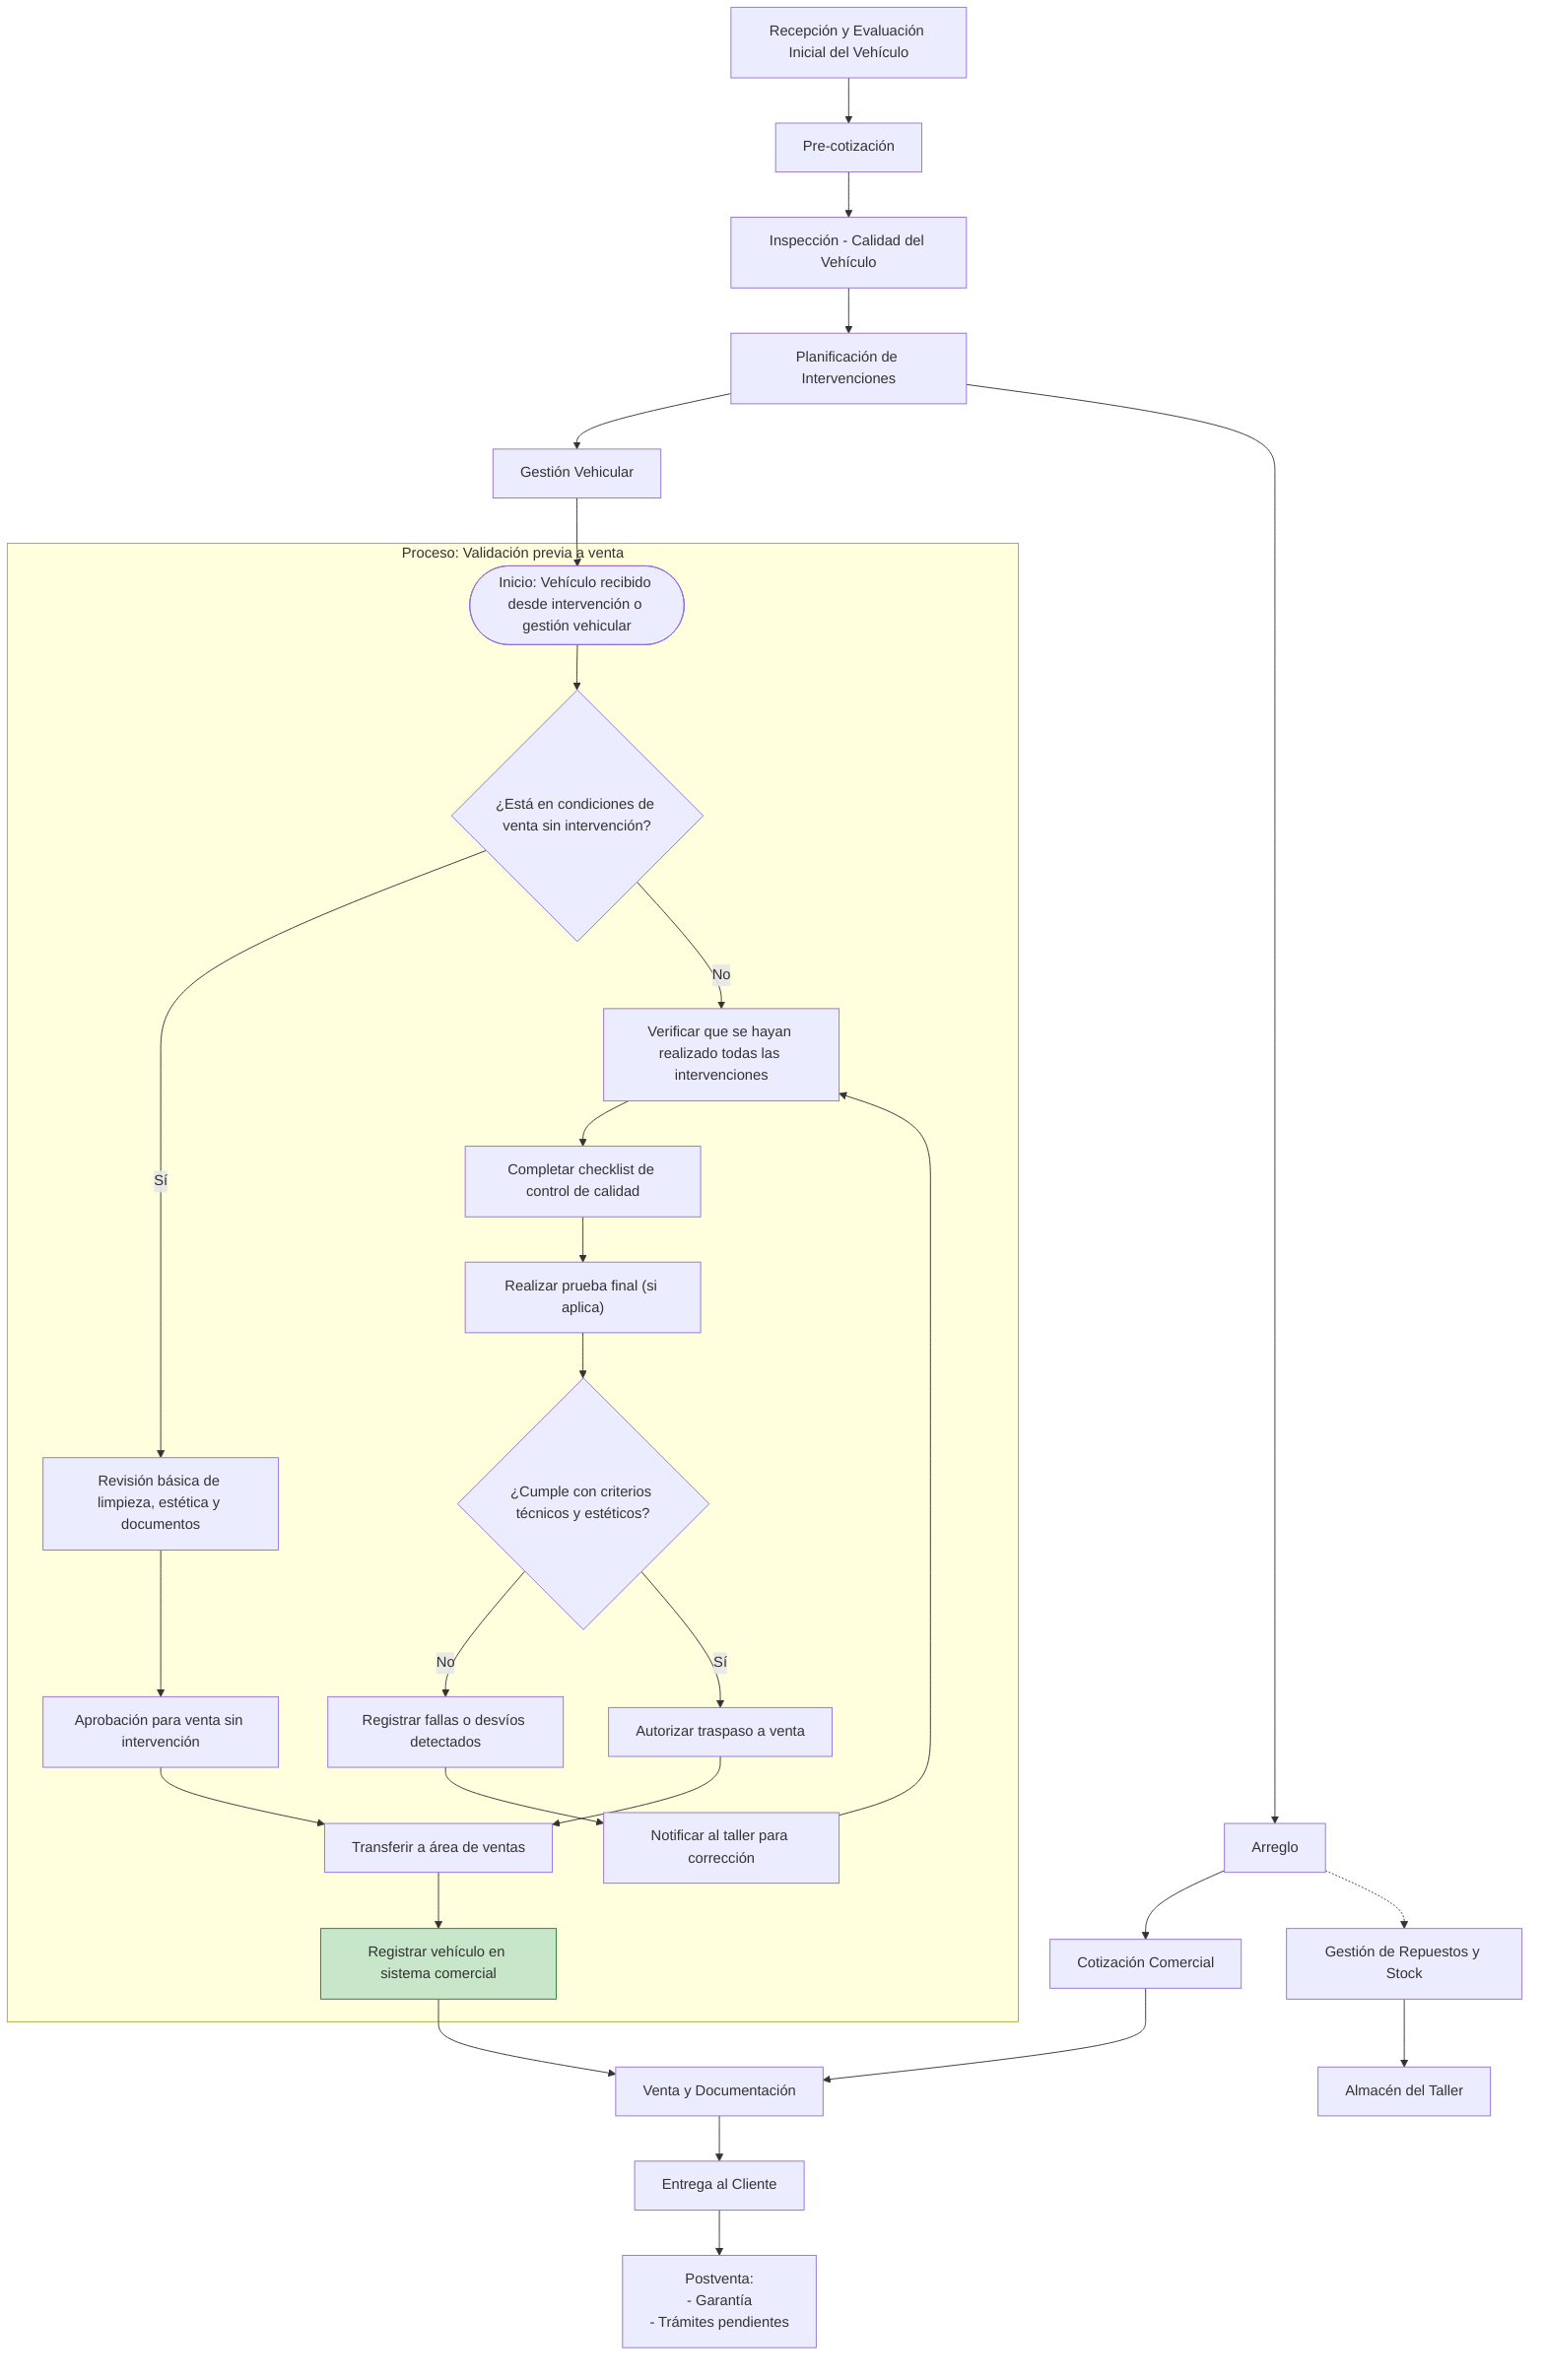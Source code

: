 flowchart TD
  %% Definición de estilos
  classDef fin_exito fill:#c8e6c9,stroke:#2e7d32;
  classDef fin_error fill:#ffcdd2,stroke:#c62828;

  %% Mapa de procesos central
  REC["Recepción y Evaluación Inicial del Vehículo"]
  PRE["Pre-cotización"]
  CAL1["Inspección - Calidad del Vehículo"]
  PLAN["Planificación de Intervenciones"]
  GEST["Gestión Vehicular"]
  TALLER["Arreglo"]
  COT["Cotización Comercial"]
  VTA["Venta y Documentación"]
  ENT["Entrega al Cliente"]
  POSV["Postventa:<br/>- Garantía<br/>- Trámites pendientes"]
  REP["Gestión de Repuestos y Stock"]
  ALM["Almacén del Taller"]

  REC --> PRE --> CAL1 --> PLAN
  PLAN --> GEST
  PLAN --> TALLER
  TALLER --> COT
  COT --> VTA --> ENT --> POSV

  %% Conexiones de soporte
  TALLER -.-> REP
  REP --> ALM

  %% Subproceso P4: Validación previa a venta (desde Gestión Vehicular)
  subgraph P4["Proceso: Validación previa a venta"]
    P4_Start(["Inicio: Vehículo recibido desde intervención o gestión vehicular"])
    P4_Start --> P4_Rentable{"¿Está en condiciones de venta sin intervención?"}

    %% Ruta directa
    P4_Rentable -- Sí --> P4_RevisarBasico["Revisión básica de limpieza, estética y documentos"]
    P4_RevisarBasico --> P4_AprobarDirecto["Aprobación para venta sin intervención"]
    P4_AprobarDirecto --> P4_Transferir["Transferir a área de ventas"]
    P4_Transferir --> P4_Registrar["Registrar vehículo en sistema comercial"]
    class P4_Registrar fin_exito

    %% Ruta de corrección
    P4_Rentable -- No --> P4_VerificarInt["Verificar que se hayan realizado todas las intervenciones"]
    P4_VerificarInt --> P4_Checklist["Completar checklist de control de calidad"]
    P4_Checklist --> P4_PruebaFinal["Realizar prueba final (si aplica)"]
    P4_PruebaFinal --> P4_Cumple{"¿Cumple con criterios técnicos y estéticos?"}
    P4_Cumple -- No --> P4_RegistrarFallas["Registrar fallas o desvíos detectados"]
    P4_RegistrarFallas --> P4_NotificarTaller["Notificar al taller para corrección"]
    P4_NotificarTaller --> P4_VerificarInt
    P4_Cumple -- Sí --> P4_AprobarTransferencia["Autorizar traspaso a venta"]
    P4_AprobarTransferencia --> P4_Transferir
  end

  %% Enlace del subproceso P4 al flujo general
  GEST --> P4_Start
  P4_Registrar --> VTA